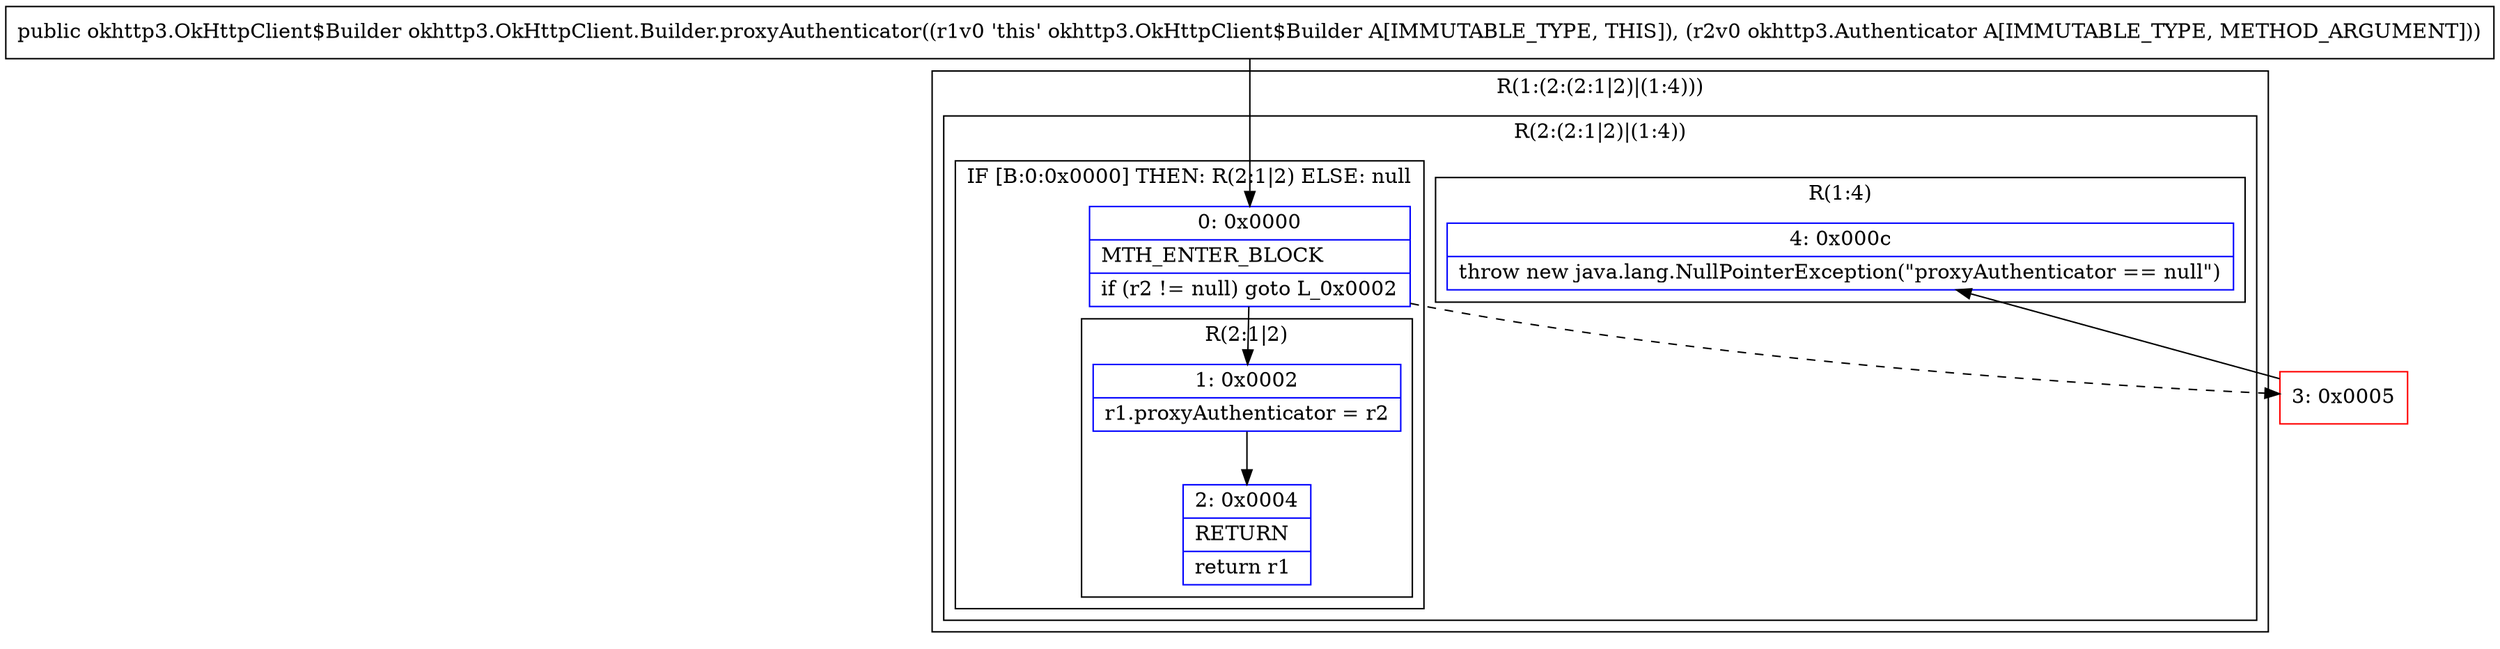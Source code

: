digraph "CFG forokhttp3.OkHttpClient.Builder.proxyAuthenticator(Lokhttp3\/Authenticator;)Lokhttp3\/OkHttpClient$Builder;" {
subgraph cluster_Region_768123834 {
label = "R(1:(2:(2:1|2)|(1:4)))";
node [shape=record,color=blue];
subgraph cluster_Region_135526254 {
label = "R(2:(2:1|2)|(1:4))";
node [shape=record,color=blue];
subgraph cluster_IfRegion_1401490162 {
label = "IF [B:0:0x0000] THEN: R(2:1|2) ELSE: null";
node [shape=record,color=blue];
Node_0 [shape=record,label="{0\:\ 0x0000|MTH_ENTER_BLOCK\l|if (r2 != null) goto L_0x0002\l}"];
subgraph cluster_Region_422843243 {
label = "R(2:1|2)";
node [shape=record,color=blue];
Node_1 [shape=record,label="{1\:\ 0x0002|r1.proxyAuthenticator = r2\l}"];
Node_2 [shape=record,label="{2\:\ 0x0004|RETURN\l|return r1\l}"];
}
}
subgraph cluster_Region_1904850564 {
label = "R(1:4)";
node [shape=record,color=blue];
Node_4 [shape=record,label="{4\:\ 0x000c|throw new java.lang.NullPointerException(\"proxyAuthenticator == null\")\l}"];
}
}
}
Node_3 [shape=record,color=red,label="{3\:\ 0x0005}"];
MethodNode[shape=record,label="{public okhttp3.OkHttpClient$Builder okhttp3.OkHttpClient.Builder.proxyAuthenticator((r1v0 'this' okhttp3.OkHttpClient$Builder A[IMMUTABLE_TYPE, THIS]), (r2v0 okhttp3.Authenticator A[IMMUTABLE_TYPE, METHOD_ARGUMENT])) }"];
MethodNode -> Node_0;
Node_0 -> Node_1;
Node_0 -> Node_3[style=dashed];
Node_1 -> Node_2;
Node_3 -> Node_4;
}

